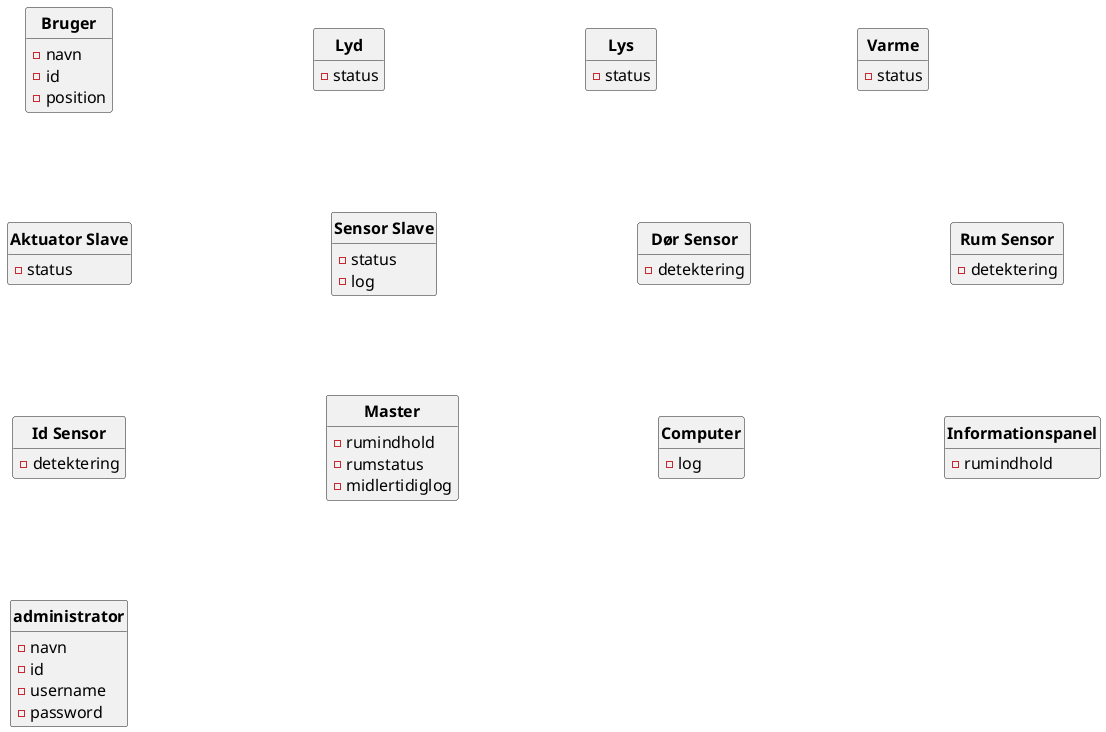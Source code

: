 @startuml DomainModelFirst
' Default param deffinition
skinparam style strictuml
skinparam DefaultFontSize 16
skinparam DefaultFontName times new roman
skinparam ArrowFontSize 16
skinparam ArrowThickness 2.2
skinparam Linetype poly
skinparam ranksep 100
skinparam nodesep 200
hide empty members

' Class definition
Class "**Bruger**" as BR{
- navn
- id
- position
}

Class "**Lyd**" as LD{
- status
    
}

Class "**Lys**" as LS{
- status
}

Class "**Varme**" as V{
- status 
}


Class "**Aktuator Slave**" as AS{
- status
}


Class "**Sensor Slave**" as SS{
- status
- log
}

Class "**Dør Sensor**" as DS{
- detektering
}

Class "**Rum Sensor**" as RS{
- detektering
}

Class "**Id Sensor**" as IS{
- detektering
}

Class  "**Master**" as ME{
- rumindhold
- rumstatus
- midlertidiglog
}

Class "**Computer**" as COM{
- log
}

Class "**Informationspanel**" as INFO {
- rumindhold
}

Class "**administrator**" as admin {
- navn
- id
- username
- password
}

' Conection definition
@enduml
